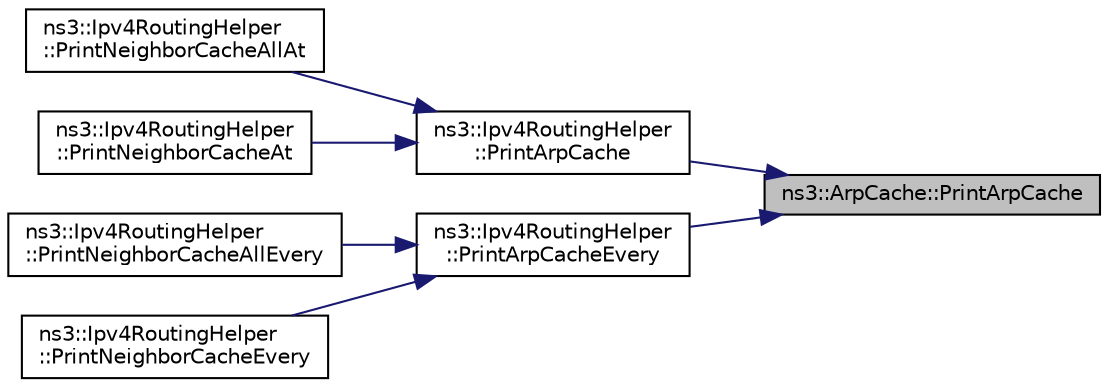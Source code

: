 digraph "ns3::ArpCache::PrintArpCache"
{
 // LATEX_PDF_SIZE
  edge [fontname="Helvetica",fontsize="10",labelfontname="Helvetica",labelfontsize="10"];
  node [fontname="Helvetica",fontsize="10",shape=record];
  rankdir="RL";
  Node1 [label="ns3::ArpCache::PrintArpCache",height=0.2,width=0.4,color="black", fillcolor="grey75", style="filled", fontcolor="black",tooltip="Print the ARP cache entries."];
  Node1 -> Node2 [dir="back",color="midnightblue",fontsize="10",style="solid",fontname="Helvetica"];
  Node2 [label="ns3::Ipv4RoutingHelper\l::PrintArpCache",height=0.2,width=0.4,color="black", fillcolor="white", style="filled",URL="$classns3_1_1_ipv4_routing_helper.html#a36ef18e830792fc43cbb1a046d8de974",tooltip="prints the neighbor cache of a node."];
  Node2 -> Node3 [dir="back",color="midnightblue",fontsize="10",style="solid",fontname="Helvetica"];
  Node3 [label="ns3::Ipv4RoutingHelper\l::PrintNeighborCacheAllAt",height=0.2,width=0.4,color="black", fillcolor="white", style="filled",URL="$classns3_1_1_ipv4_routing_helper.html#ab5e6d6c330a5e1ad73e1d7a5a64d9883",tooltip="prints the neighbor cache of all nodes at a particular time."];
  Node2 -> Node4 [dir="back",color="midnightblue",fontsize="10",style="solid",fontname="Helvetica"];
  Node4 [label="ns3::Ipv4RoutingHelper\l::PrintNeighborCacheAt",height=0.2,width=0.4,color="black", fillcolor="white", style="filled",URL="$classns3_1_1_ipv4_routing_helper.html#a99385ea3d310f97d08042f954c8aa390",tooltip="prints the neighbor cache of a node at a particular time."];
  Node1 -> Node5 [dir="back",color="midnightblue",fontsize="10",style="solid",fontname="Helvetica"];
  Node5 [label="ns3::Ipv4RoutingHelper\l::PrintArpCacheEvery",height=0.2,width=0.4,color="black", fillcolor="white", style="filled",URL="$classns3_1_1_ipv4_routing_helper.html#a9d9ee7f2d50a3b792b23b82fe7502eea",tooltip="prints the neighbor cache of a node at regular intervals specified by user."];
  Node5 -> Node6 [dir="back",color="midnightblue",fontsize="10",style="solid",fontname="Helvetica"];
  Node6 [label="ns3::Ipv4RoutingHelper\l::PrintNeighborCacheAllEvery",height=0.2,width=0.4,color="black", fillcolor="white", style="filled",URL="$classns3_1_1_ipv4_routing_helper.html#a530576f9765efe0cd1d98159de6169af",tooltip="prints the neighbor cache of all nodes at regular intervals specified by user."];
  Node5 -> Node7 [dir="back",color="midnightblue",fontsize="10",style="solid",fontname="Helvetica"];
  Node7 [label="ns3::Ipv4RoutingHelper\l::PrintNeighborCacheEvery",height=0.2,width=0.4,color="black", fillcolor="white", style="filled",URL="$classns3_1_1_ipv4_routing_helper.html#a6dfc9c3053ae6cf1f794ed0149c4c82d",tooltip="prints the neighbor cache of a node at regular intervals specified by user."];
}
